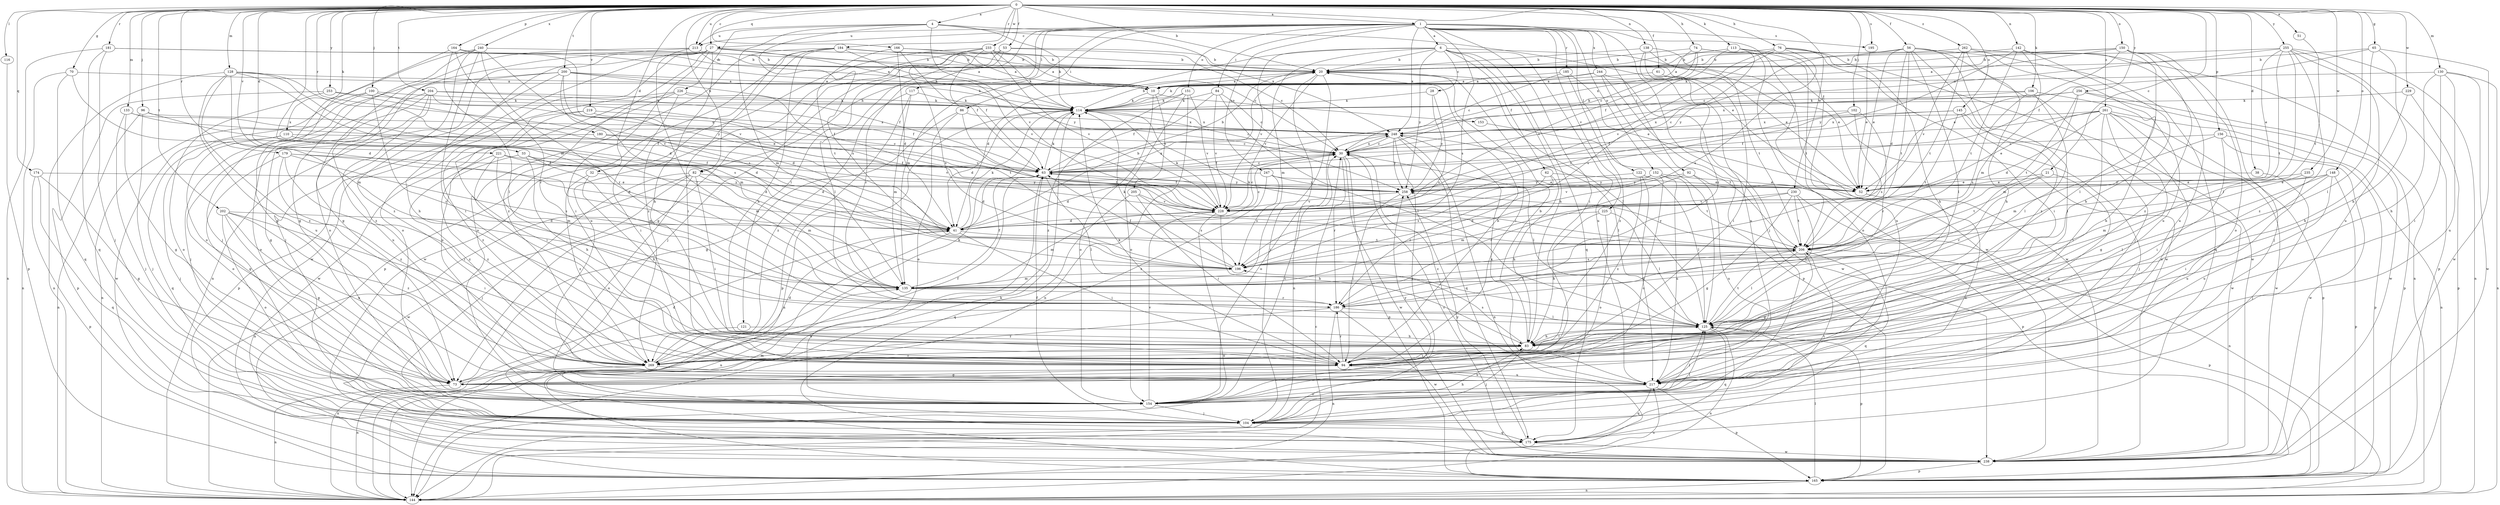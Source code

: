 strict digraph  {
0;
1;
4;
6;
10;
20;
21;
27;
28;
30;
32;
33;
38;
41;
51;
52;
53;
56;
61;
62;
63;
65;
70;
73;
74;
76;
82;
83;
84;
86;
92;
94;
96;
100;
102;
104;
106;
110;
113;
114;
116;
117;
121;
122;
125;
128;
130;
133;
135;
138;
142;
144;
145;
148;
150;
151;
152;
153;
154;
156;
164;
165;
166;
174;
175;
179;
180;
181;
184;
185;
186;
195;
196;
200;
202;
204;
205;
206;
213;
217;
219;
221;
225;
226;
228;
229;
230;
233;
235;
238;
240;
244;
247;
248;
253;
255;
256;
258;
261;
262;
269;
0 -> 1  [label=a];
0 -> 4  [label=a];
0 -> 20  [label=b];
0 -> 21  [label=c];
0 -> 27  [label=c];
0 -> 32  [label=d];
0 -> 33  [label=d];
0 -> 38  [label=d];
0 -> 51  [label=e];
0 -> 53  [label=f];
0 -> 56  [label=f];
0 -> 61  [label=f];
0 -> 65  [label=g];
0 -> 70  [label=g];
0 -> 74  [label=h];
0 -> 76  [label=h];
0 -> 82  [label=h];
0 -> 96  [label=j];
0 -> 100  [label=j];
0 -> 102  [label=j];
0 -> 106  [label=k];
0 -> 110  [label=k];
0 -> 113  [label=k];
0 -> 116  [label=l];
0 -> 128  [label=m];
0 -> 130  [label=m];
0 -> 133  [label=m];
0 -> 135  [label=m];
0 -> 138  [label=n];
0 -> 142  [label=n];
0 -> 145  [label=o];
0 -> 148  [label=o];
0 -> 150  [label=o];
0 -> 156  [label=p];
0 -> 164  [label=p];
0 -> 166  [label=q];
0 -> 174  [label=q];
0 -> 179  [label=r];
0 -> 180  [label=r];
0 -> 181  [label=r];
0 -> 184  [label=r];
0 -> 195  [label=s];
0 -> 200  [label=t];
0 -> 202  [label=t];
0 -> 204  [label=t];
0 -> 213  [label=u];
0 -> 219  [label=v];
0 -> 221  [label=v];
0 -> 229  [label=w];
0 -> 230  [label=w];
0 -> 233  [label=w];
0 -> 235  [label=w];
0 -> 240  [label=x];
0 -> 253  [label=y];
0 -> 255  [label=y];
0 -> 256  [label=y];
0 -> 261  [label=z];
0 -> 262  [label=z];
1 -> 6  [label=a];
1 -> 27  [label=c];
1 -> 82  [label=h];
1 -> 84  [label=i];
1 -> 86  [label=i];
1 -> 92  [label=i];
1 -> 94  [label=i];
1 -> 104  [label=j];
1 -> 117  [label=l];
1 -> 121  [label=l];
1 -> 122  [label=l];
1 -> 135  [label=m];
1 -> 151  [label=o];
1 -> 152  [label=o];
1 -> 185  [label=r];
1 -> 195  [label=s];
1 -> 196  [label=s];
1 -> 213  [label=u];
1 -> 225  [label=v];
1 -> 238  [label=w];
1 -> 244  [label=x];
1 -> 247  [label=x];
1 -> 248  [label=x];
4 -> 52  [label=e];
4 -> 114  [label=k];
4 -> 135  [label=m];
4 -> 196  [label=s];
4 -> 213  [label=u];
4 -> 226  [label=v];
4 -> 228  [label=v];
4 -> 248  [label=x];
6 -> 20  [label=b];
6 -> 28  [label=c];
6 -> 41  [label=d];
6 -> 52  [label=e];
6 -> 62  [label=f];
6 -> 83  [label=h];
6 -> 135  [label=m];
6 -> 175  [label=q];
6 -> 217  [label=u];
6 -> 228  [label=v];
6 -> 258  [label=y];
10 -> 114  [label=k];
10 -> 153  [label=o];
10 -> 154  [label=o];
10 -> 205  [label=t];
20 -> 10  [label=a];
20 -> 94  [label=i];
20 -> 104  [label=j];
20 -> 125  [label=l];
20 -> 144  [label=n];
20 -> 228  [label=v];
21 -> 52  [label=e];
21 -> 73  [label=g];
21 -> 186  [label=r];
21 -> 206  [label=t];
27 -> 10  [label=a];
27 -> 20  [label=b];
27 -> 83  [label=h];
27 -> 94  [label=i];
27 -> 104  [label=j];
27 -> 144  [label=n];
27 -> 154  [label=o];
27 -> 238  [label=w];
27 -> 258  [label=y];
27 -> 269  [label=z];
28 -> 114  [label=k];
28 -> 196  [label=s];
28 -> 258  [label=y];
30 -> 63  [label=f];
30 -> 125  [label=l];
30 -> 165  [label=p];
30 -> 186  [label=r];
30 -> 238  [label=w];
30 -> 248  [label=x];
32 -> 83  [label=h];
32 -> 258  [label=y];
32 -> 269  [label=z];
33 -> 41  [label=d];
33 -> 63  [label=f];
33 -> 83  [label=h];
33 -> 135  [label=m];
33 -> 269  [label=z];
38 -> 52  [label=e];
38 -> 104  [label=j];
41 -> 20  [label=b];
41 -> 30  [label=c];
41 -> 94  [label=i];
41 -> 114  [label=k];
41 -> 144  [label=n];
41 -> 206  [label=t];
51 -> 206  [label=t];
52 -> 154  [label=o];
53 -> 20  [label=b];
53 -> 30  [label=c];
53 -> 73  [label=g];
53 -> 104  [label=j];
53 -> 125  [label=l];
53 -> 186  [label=r];
56 -> 20  [label=b];
56 -> 41  [label=d];
56 -> 52  [label=e];
56 -> 94  [label=i];
56 -> 104  [label=j];
56 -> 125  [label=l];
56 -> 206  [label=t];
56 -> 217  [label=u];
56 -> 258  [label=y];
56 -> 269  [label=z];
61 -> 10  [label=a];
61 -> 94  [label=i];
62 -> 52  [label=e];
62 -> 83  [label=h];
62 -> 186  [label=r];
62 -> 196  [label=s];
63 -> 20  [label=b];
63 -> 30  [label=c];
63 -> 41  [label=d];
63 -> 114  [label=k];
63 -> 125  [label=l];
63 -> 144  [label=n];
63 -> 248  [label=x];
63 -> 258  [label=y];
65 -> 20  [label=b];
65 -> 63  [label=f];
65 -> 83  [label=h];
65 -> 125  [label=l];
65 -> 238  [label=w];
70 -> 10  [label=a];
70 -> 41  [label=d];
70 -> 144  [label=n];
70 -> 175  [label=q];
73 -> 41  [label=d];
73 -> 63  [label=f];
73 -> 144  [label=n];
74 -> 10  [label=a];
74 -> 20  [label=b];
74 -> 30  [label=c];
74 -> 154  [label=o];
74 -> 238  [label=w];
74 -> 248  [label=x];
76 -> 20  [label=b];
76 -> 63  [label=f];
76 -> 83  [label=h];
76 -> 94  [label=i];
76 -> 196  [label=s];
76 -> 228  [label=v];
76 -> 238  [label=w];
82 -> 94  [label=i];
82 -> 104  [label=j];
82 -> 135  [label=m];
82 -> 144  [label=n];
82 -> 154  [label=o];
82 -> 238  [label=w];
82 -> 258  [label=y];
83 -> 20  [label=b];
83 -> 94  [label=i];
83 -> 104  [label=j];
83 -> 125  [label=l];
83 -> 196  [label=s];
83 -> 269  [label=z];
84 -> 30  [label=c];
84 -> 63  [label=f];
84 -> 114  [label=k];
84 -> 125  [label=l];
84 -> 228  [label=v];
86 -> 73  [label=g];
86 -> 154  [label=o];
86 -> 206  [label=t];
86 -> 248  [label=x];
92 -> 165  [label=p];
92 -> 186  [label=r];
92 -> 217  [label=u];
92 -> 258  [label=y];
94 -> 20  [label=b];
94 -> 73  [label=g];
94 -> 114  [label=k];
94 -> 186  [label=r];
94 -> 217  [label=u];
96 -> 41  [label=d];
96 -> 104  [label=j];
96 -> 144  [label=n];
96 -> 248  [label=x];
100 -> 63  [label=f];
100 -> 114  [label=k];
100 -> 144  [label=n];
100 -> 186  [label=r];
100 -> 238  [label=w];
102 -> 186  [label=r];
102 -> 196  [label=s];
102 -> 228  [label=v];
102 -> 248  [label=x];
104 -> 63  [label=f];
104 -> 83  [label=h];
104 -> 125  [label=l];
104 -> 135  [label=m];
104 -> 175  [label=q];
104 -> 206  [label=t];
106 -> 30  [label=c];
106 -> 83  [label=h];
106 -> 114  [label=k];
106 -> 125  [label=l];
106 -> 196  [label=s];
110 -> 30  [label=c];
110 -> 104  [label=j];
110 -> 135  [label=m];
110 -> 175  [label=q];
113 -> 20  [label=b];
113 -> 196  [label=s];
113 -> 206  [label=t];
113 -> 217  [label=u];
113 -> 228  [label=v];
114 -> 20  [label=b];
114 -> 30  [label=c];
114 -> 41  [label=d];
114 -> 144  [label=n];
114 -> 248  [label=x];
116 -> 165  [label=p];
117 -> 114  [label=k];
117 -> 135  [label=m];
117 -> 165  [label=p];
117 -> 269  [label=z];
121 -> 83  [label=h];
121 -> 144  [label=n];
122 -> 125  [label=l];
122 -> 217  [label=u];
122 -> 258  [label=y];
122 -> 269  [label=z];
125 -> 83  [label=h];
125 -> 144  [label=n];
125 -> 165  [label=p];
125 -> 175  [label=q];
125 -> 206  [label=t];
128 -> 10  [label=a];
128 -> 41  [label=d];
128 -> 135  [label=m];
128 -> 144  [label=n];
128 -> 196  [label=s];
128 -> 217  [label=u];
128 -> 228  [label=v];
128 -> 269  [label=z];
130 -> 10  [label=a];
130 -> 83  [label=h];
130 -> 94  [label=i];
130 -> 144  [label=n];
130 -> 217  [label=u];
130 -> 238  [label=w];
133 -> 63  [label=f];
133 -> 73  [label=g];
133 -> 104  [label=j];
133 -> 248  [label=x];
135 -> 63  [label=f];
135 -> 186  [label=r];
138 -> 20  [label=b];
138 -> 186  [label=r];
138 -> 206  [label=t];
138 -> 217  [label=u];
138 -> 238  [label=w];
142 -> 20  [label=b];
142 -> 83  [label=h];
142 -> 135  [label=m];
142 -> 206  [label=t];
142 -> 217  [label=u];
142 -> 258  [label=y];
144 -> 30  [label=c];
145 -> 63  [label=f];
145 -> 104  [label=j];
145 -> 206  [label=t];
145 -> 238  [label=w];
145 -> 248  [label=x];
148 -> 52  [label=e];
148 -> 94  [label=i];
148 -> 125  [label=l];
148 -> 165  [label=p];
148 -> 217  [label=u];
148 -> 258  [label=y];
150 -> 10  [label=a];
150 -> 20  [label=b];
150 -> 52  [label=e];
150 -> 104  [label=j];
150 -> 114  [label=k];
150 -> 125  [label=l];
150 -> 154  [label=o];
150 -> 269  [label=z];
151 -> 114  [label=k];
151 -> 144  [label=n];
151 -> 154  [label=o];
151 -> 228  [label=v];
151 -> 269  [label=z];
152 -> 52  [label=e];
152 -> 154  [label=o];
152 -> 206  [label=t];
152 -> 217  [label=u];
152 -> 228  [label=v];
152 -> 258  [label=y];
153 -> 206  [label=t];
154 -> 30  [label=c];
154 -> 104  [label=j];
154 -> 125  [label=l];
154 -> 228  [label=v];
154 -> 258  [label=y];
156 -> 30  [label=c];
156 -> 94  [label=i];
156 -> 135  [label=m];
156 -> 165  [label=p];
156 -> 238  [label=w];
164 -> 20  [label=b];
164 -> 73  [label=g];
164 -> 125  [label=l];
164 -> 186  [label=r];
164 -> 228  [label=v];
165 -> 114  [label=k];
165 -> 125  [label=l];
165 -> 144  [label=n];
165 -> 217  [label=u];
166 -> 10  [label=a];
166 -> 20  [label=b];
166 -> 41  [label=d];
166 -> 63  [label=f];
166 -> 206  [label=t];
174 -> 52  [label=e];
174 -> 73  [label=g];
174 -> 165  [label=p];
174 -> 175  [label=q];
175 -> 238  [label=w];
175 -> 258  [label=y];
179 -> 41  [label=d];
179 -> 63  [label=f];
179 -> 73  [label=g];
179 -> 94  [label=i];
179 -> 196  [label=s];
179 -> 269  [label=z];
180 -> 30  [label=c];
180 -> 154  [label=o];
180 -> 228  [label=v];
181 -> 20  [label=b];
181 -> 104  [label=j];
181 -> 114  [label=k];
181 -> 144  [label=n];
181 -> 175  [label=q];
184 -> 20  [label=b];
184 -> 30  [label=c];
184 -> 52  [label=e];
184 -> 83  [label=h];
184 -> 94  [label=i];
184 -> 154  [label=o];
184 -> 165  [label=p];
184 -> 228  [label=v];
184 -> 269  [label=z];
185 -> 10  [label=a];
185 -> 30  [label=c];
185 -> 52  [label=e];
185 -> 269  [label=z];
186 -> 125  [label=l];
186 -> 144  [label=n];
186 -> 206  [label=t];
186 -> 238  [label=w];
186 -> 269  [label=z];
195 -> 52  [label=e];
196 -> 63  [label=f];
196 -> 114  [label=k];
196 -> 135  [label=m];
200 -> 10  [label=a];
200 -> 63  [label=f];
200 -> 83  [label=h];
200 -> 114  [label=k];
200 -> 135  [label=m];
200 -> 154  [label=o];
200 -> 258  [label=y];
200 -> 269  [label=z];
202 -> 41  [label=d];
202 -> 73  [label=g];
202 -> 94  [label=i];
202 -> 154  [label=o];
202 -> 217  [label=u];
202 -> 269  [label=z];
204 -> 52  [label=e];
204 -> 63  [label=f];
204 -> 73  [label=g];
204 -> 104  [label=j];
204 -> 114  [label=k];
204 -> 154  [label=o];
204 -> 217  [label=u];
205 -> 94  [label=i];
205 -> 175  [label=q];
205 -> 196  [label=s];
205 -> 228  [label=v];
206 -> 73  [label=g];
206 -> 114  [label=k];
206 -> 125  [label=l];
206 -> 165  [label=p];
206 -> 175  [label=q];
206 -> 196  [label=s];
206 -> 258  [label=y];
213 -> 10  [label=a];
213 -> 20  [label=b];
213 -> 73  [label=g];
213 -> 154  [label=o];
213 -> 186  [label=r];
217 -> 30  [label=c];
217 -> 154  [label=o];
217 -> 165  [label=p];
217 -> 175  [label=q];
217 -> 248  [label=x];
219 -> 94  [label=i];
219 -> 228  [label=v];
219 -> 248  [label=x];
219 -> 269  [label=z];
221 -> 41  [label=d];
221 -> 63  [label=f];
221 -> 94  [label=i];
221 -> 135  [label=m];
221 -> 269  [label=z];
225 -> 41  [label=d];
225 -> 83  [label=h];
225 -> 125  [label=l];
225 -> 154  [label=o];
226 -> 94  [label=i];
226 -> 114  [label=k];
226 -> 165  [label=p];
226 -> 206  [label=t];
226 -> 217  [label=u];
226 -> 238  [label=w];
228 -> 30  [label=c];
228 -> 41  [label=d];
228 -> 83  [label=h];
228 -> 114  [label=k];
228 -> 135  [label=m];
228 -> 144  [label=n];
229 -> 83  [label=h];
229 -> 114  [label=k];
229 -> 165  [label=p];
230 -> 73  [label=g];
230 -> 125  [label=l];
230 -> 135  [label=m];
230 -> 144  [label=n];
230 -> 206  [label=t];
230 -> 228  [label=v];
233 -> 10  [label=a];
233 -> 20  [label=b];
233 -> 63  [label=f];
233 -> 114  [label=k];
233 -> 196  [label=s];
233 -> 217  [label=u];
233 -> 228  [label=v];
233 -> 238  [label=w];
235 -> 52  [label=e];
235 -> 135  [label=m];
235 -> 217  [label=u];
238 -> 30  [label=c];
238 -> 165  [label=p];
240 -> 20  [label=b];
240 -> 73  [label=g];
240 -> 94  [label=i];
240 -> 104  [label=j];
240 -> 186  [label=r];
240 -> 196  [label=s];
240 -> 269  [label=z];
244 -> 10  [label=a];
244 -> 114  [label=k];
244 -> 125  [label=l];
244 -> 165  [label=p];
244 -> 238  [label=w];
247 -> 41  [label=d];
247 -> 52  [label=e];
247 -> 196  [label=s];
247 -> 258  [label=y];
247 -> 269  [label=z];
248 -> 30  [label=c];
248 -> 104  [label=j];
248 -> 125  [label=l];
248 -> 144  [label=n];
248 -> 154  [label=o];
248 -> 175  [label=q];
248 -> 258  [label=y];
253 -> 41  [label=d];
253 -> 114  [label=k];
253 -> 154  [label=o];
253 -> 165  [label=p];
255 -> 20  [label=b];
255 -> 30  [label=c];
255 -> 52  [label=e];
255 -> 125  [label=l];
255 -> 144  [label=n];
255 -> 165  [label=p];
255 -> 206  [label=t];
255 -> 217  [label=u];
255 -> 269  [label=z];
256 -> 114  [label=k];
256 -> 135  [label=m];
256 -> 165  [label=p];
256 -> 206  [label=t];
256 -> 238  [label=w];
256 -> 248  [label=x];
258 -> 63  [label=f];
258 -> 94  [label=i];
258 -> 228  [label=v];
261 -> 41  [label=d];
261 -> 52  [label=e];
261 -> 63  [label=f];
261 -> 73  [label=g];
261 -> 94  [label=i];
261 -> 144  [label=n];
261 -> 154  [label=o];
261 -> 165  [label=p];
261 -> 238  [label=w];
261 -> 248  [label=x];
262 -> 20  [label=b];
262 -> 83  [label=h];
262 -> 144  [label=n];
262 -> 175  [label=q];
262 -> 206  [label=t];
262 -> 228  [label=v];
269 -> 41  [label=d];
269 -> 114  [label=k];
269 -> 144  [label=n];
269 -> 217  [label=u];
}
